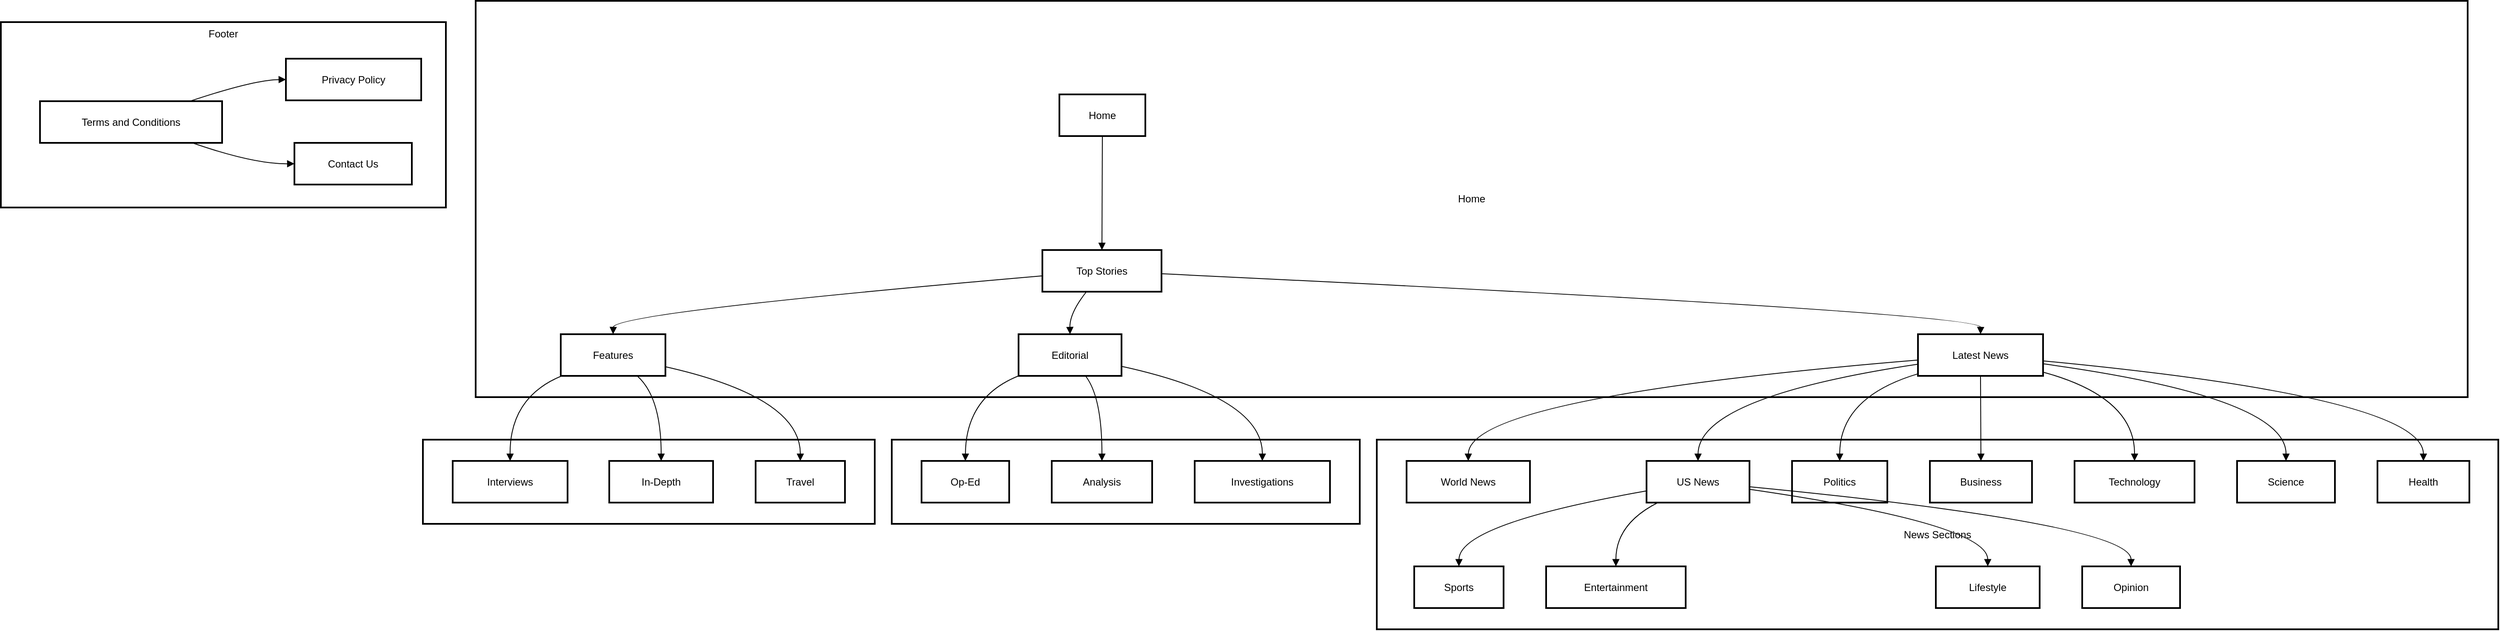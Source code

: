 <mxfile version="25.0.1">
  <diagram name="Page-1" id="u-lcTgtPwTD9HsoGLBek">
    <mxGraphModel>
      <root>
        <mxCell id="0" />
        <mxCell id="1" parent="0" />
        <mxCell id="2" value="Footer" style="whiteSpace=wrap;strokeWidth=2;verticalAlign=top;" vertex="1" parent="1">
          <mxGeometry x="8" y="33" width="523" height="218" as="geometry" />
        </mxCell>
        <mxCell id="3" value="Terms and Conditions" style="whiteSpace=wrap;strokeWidth=2;" vertex="1" parent="2">
          <mxGeometry x="46" y="93" width="214" height="49" as="geometry" />
        </mxCell>
        <mxCell id="4" value="Privacy Policy" style="whiteSpace=wrap;strokeWidth=2;" vertex="1" parent="2">
          <mxGeometry x="335" y="43" width="159" height="49" as="geometry" />
        </mxCell>
        <mxCell id="5" value="Contact Us" style="whiteSpace=wrap;strokeWidth=2;" vertex="1" parent="2">
          <mxGeometry x="345" y="142" width="138" height="49" as="geometry" />
        </mxCell>
        <mxCell id="6" value="" style="curved=1;startArrow=none;endArrow=block;exitX=0.83;exitY=-0.01;entryX=0;entryY=0.5;" edge="1" parent="2" source="3" target="4">
          <mxGeometry relative="1" as="geometry">
            <Array as="points">
              <mxPoint x="297" y="68" />
            </Array>
          </mxGeometry>
        </mxCell>
        <mxCell id="7" value="" style="curved=1;startArrow=none;endArrow=block;exitX=0.83;exitY=0.99;entryX=0;entryY=0.5;" edge="1" parent="2" source="3" target="5">
          <mxGeometry relative="1" as="geometry">
            <Array as="points">
              <mxPoint x="297" y="167" />
            </Array>
          </mxGeometry>
        </mxCell>
        <mxCell id="8" value="Features" style="whiteSpace=wrap;strokeWidth=2;" vertex="1" parent="1">
          <mxGeometry x="504" y="524" width="531" height="99" as="geometry" />
        </mxCell>
        <mxCell id="9" value="Editorial" style="whiteSpace=wrap;strokeWidth=2;" vertex="1" parent="1">
          <mxGeometry x="1055" y="524" width="550" height="99" as="geometry" />
        </mxCell>
        <mxCell id="10" value="News Sections" style="whiteSpace=wrap;strokeWidth=2;" vertex="1" parent="1">
          <mxGeometry x="1625" y="524" width="1318" height="223" as="geometry" />
        </mxCell>
        <mxCell id="11" value="Home" style="whiteSpace=wrap;strokeWidth=2;" vertex="1" parent="1">
          <mxGeometry x="566" y="8" width="2341" height="466" as="geometry" />
        </mxCell>
        <mxCell id="12" value="Home" style="whiteSpace=wrap;strokeWidth=2;" vertex="1" parent="1">
          <mxGeometry x="1252" y="118" width="101" height="49" as="geometry" />
        </mxCell>
        <mxCell id="13" value="Top Stories" style="whiteSpace=wrap;strokeWidth=2;" vertex="1" parent="1">
          <mxGeometry x="1232" y="301" width="140" height="49" as="geometry" />
        </mxCell>
        <mxCell id="14" value="Latest News" style="whiteSpace=wrap;strokeWidth=2;" vertex="1" parent="1">
          <mxGeometry x="2261" y="400" width="147" height="49" as="geometry" />
        </mxCell>
        <mxCell id="15" value="Editorial" style="whiteSpace=wrap;strokeWidth=2;" vertex="1" parent="1">
          <mxGeometry x="1204" y="400" width="121" height="49" as="geometry" />
        </mxCell>
        <mxCell id="16" value="Features" style="whiteSpace=wrap;strokeWidth=2;" vertex="1" parent="1">
          <mxGeometry x="666" y="400" width="123" height="49" as="geometry" />
        </mxCell>
        <mxCell id="17" value="World News" style="whiteSpace=wrap;strokeWidth=2;" vertex="1" parent="1">
          <mxGeometry x="1660" y="549" width="145" height="49" as="geometry" />
        </mxCell>
        <mxCell id="18" value="US News" style="whiteSpace=wrap;strokeWidth=2;" vertex="1" parent="1">
          <mxGeometry x="1942" y="549" width="121" height="49" as="geometry" />
        </mxCell>
        <mxCell id="19" value="Politics" style="whiteSpace=wrap;strokeWidth=2;" vertex="1" parent="1">
          <mxGeometry x="2113" y="549" width="112" height="49" as="geometry" />
        </mxCell>
        <mxCell id="20" value="Business" style="whiteSpace=wrap;strokeWidth=2;" vertex="1" parent="1">
          <mxGeometry x="2275" y="549" width="120" height="49" as="geometry" />
        </mxCell>
        <mxCell id="21" value="Technology" style="whiteSpace=wrap;strokeWidth=2;" vertex="1" parent="1">
          <mxGeometry x="2445" y="549" width="141" height="49" as="geometry" />
        </mxCell>
        <mxCell id="22" value="Science" style="whiteSpace=wrap;strokeWidth=2;" vertex="1" parent="1">
          <mxGeometry x="2636" y="549" width="115" height="49" as="geometry" />
        </mxCell>
        <mxCell id="23" value="Health" style="whiteSpace=wrap;strokeWidth=2;" vertex="1" parent="1">
          <mxGeometry x="2801" y="549" width="108" height="49" as="geometry" />
        </mxCell>
        <mxCell id="24" value="Sports" style="whiteSpace=wrap;strokeWidth=2;" vertex="1" parent="1">
          <mxGeometry x="1669" y="673" width="105" height="49" as="geometry" />
        </mxCell>
        <mxCell id="25" value="Entertainment" style="whiteSpace=wrap;strokeWidth=2;" vertex="1" parent="1">
          <mxGeometry x="1824" y="673" width="164" height="49" as="geometry" />
        </mxCell>
        <mxCell id="26" value="Lifestyle" style="whiteSpace=wrap;strokeWidth=2;" vertex="1" parent="1">
          <mxGeometry x="2282" y="673" width="122" height="49" as="geometry" />
        </mxCell>
        <mxCell id="27" value="Opinion" style="whiteSpace=wrap;strokeWidth=2;" vertex="1" parent="1">
          <mxGeometry x="2454" y="673" width="115" height="49" as="geometry" />
        </mxCell>
        <mxCell id="28" value="Op-Ed" style="whiteSpace=wrap;strokeWidth=2;" vertex="1" parent="1">
          <mxGeometry x="1090" y="549" width="103" height="49" as="geometry" />
        </mxCell>
        <mxCell id="29" value="Analysis" style="whiteSpace=wrap;strokeWidth=2;" vertex="1" parent="1">
          <mxGeometry x="1243" y="549" width="118" height="49" as="geometry" />
        </mxCell>
        <mxCell id="30" value="Investigations" style="whiteSpace=wrap;strokeWidth=2;" vertex="1" parent="1">
          <mxGeometry x="1411" y="549" width="159" height="49" as="geometry" />
        </mxCell>
        <mxCell id="31" value="Interviews" style="whiteSpace=wrap;strokeWidth=2;" vertex="1" parent="1">
          <mxGeometry x="539" y="549" width="135" height="49" as="geometry" />
        </mxCell>
        <mxCell id="32" value="In-Depth" style="whiteSpace=wrap;strokeWidth=2;" vertex="1" parent="1">
          <mxGeometry x="723" y="549" width="122" height="49" as="geometry" />
        </mxCell>
        <mxCell id="33" value="Travel" style="whiteSpace=wrap;strokeWidth=2;" vertex="1" parent="1">
          <mxGeometry x="895" y="549" width="105" height="49" as="geometry" />
        </mxCell>
        <mxCell id="34" value="" style="curved=1;startArrow=none;endArrow=block;exitX=0.5;exitY=0.99;entryX=0.5;entryY=0;" edge="1" parent="1" source="12" target="13">
          <mxGeometry relative="1" as="geometry">
            <Array as="points" />
          </mxGeometry>
        </mxCell>
        <mxCell id="35" value="" style="curved=1;startArrow=none;endArrow=block;exitX=1;exitY=0.57;entryX=0.5;entryY=0;" edge="1" parent="1" source="13" target="14">
          <mxGeometry relative="1" as="geometry">
            <Array as="points">
              <mxPoint x="2335" y="375" />
            </Array>
          </mxGeometry>
        </mxCell>
        <mxCell id="36" value="" style="curved=1;startArrow=none;endArrow=block;exitX=0.37;exitY=1;entryX=0.5;entryY=0;" edge="1" parent="1" source="13" target="15">
          <mxGeometry relative="1" as="geometry">
            <Array as="points">
              <mxPoint x="1264" y="375" />
            </Array>
          </mxGeometry>
        </mxCell>
        <mxCell id="37" value="" style="curved=1;startArrow=none;endArrow=block;exitX=0;exitY=0.62;entryX=0.5;entryY=0;" edge="1" parent="1" source="13" target="16">
          <mxGeometry relative="1" as="geometry">
            <Array as="points">
              <mxPoint x="728" y="375" />
            </Array>
          </mxGeometry>
        </mxCell>
        <mxCell id="38" value="" style="curved=1;startArrow=none;endArrow=block;exitX=0;exitY=0.62;entryX=0.5;entryY=0;" edge="1" parent="1" source="14" target="17">
          <mxGeometry relative="1" as="geometry">
            <Array as="points">
              <mxPoint x="1733" y="474" />
            </Array>
          </mxGeometry>
        </mxCell>
        <mxCell id="39" value="" style="curved=1;startArrow=none;endArrow=block;exitX=0;exitY=0.72;entryX=0.5;entryY=0;" edge="1" parent="1" source="14" target="18">
          <mxGeometry relative="1" as="geometry">
            <Array as="points">
              <mxPoint x="2003" y="474" />
            </Array>
          </mxGeometry>
        </mxCell>
        <mxCell id="40" value="" style="curved=1;startArrow=none;endArrow=block;exitX=0;exitY=0.95;entryX=0.5;entryY=0;" edge="1" parent="1" source="14" target="19">
          <mxGeometry relative="1" as="geometry">
            <Array as="points">
              <mxPoint x="2169" y="474" />
            </Array>
          </mxGeometry>
        </mxCell>
        <mxCell id="41" value="" style="curved=1;startArrow=none;endArrow=block;exitX=0.5;exitY=1;entryX=0.5;entryY=0;" edge="1" parent="1" source="14" target="20">
          <mxGeometry relative="1" as="geometry">
            <Array as="points" />
          </mxGeometry>
        </mxCell>
        <mxCell id="42" value="" style="curved=1;startArrow=none;endArrow=block;exitX=1;exitY=0.91;entryX=0.5;entryY=0;" edge="1" parent="1" source="14" target="21">
          <mxGeometry relative="1" as="geometry">
            <Array as="points">
              <mxPoint x="2516" y="474" />
            </Array>
          </mxGeometry>
        </mxCell>
        <mxCell id="43" value="" style="curved=1;startArrow=none;endArrow=block;exitX=1;exitY=0.71;entryX=0.5;entryY=0;" edge="1" parent="1" source="14" target="22">
          <mxGeometry relative="1" as="geometry">
            <Array as="points">
              <mxPoint x="2694" y="474" />
            </Array>
          </mxGeometry>
        </mxCell>
        <mxCell id="44" value="" style="curved=1;startArrow=none;endArrow=block;exitX=1;exitY=0.64;entryX=0.5;entryY=0;" edge="1" parent="1" source="14" target="23">
          <mxGeometry relative="1" as="geometry">
            <Array as="points">
              <mxPoint x="2855" y="474" />
            </Array>
          </mxGeometry>
        </mxCell>
        <mxCell id="45" value="" style="curved=1;startArrow=none;endArrow=block;exitX=0;exitY=0.72;entryX=0.5;entryY=0;" edge="1" parent="1" source="18" target="24">
          <mxGeometry relative="1" as="geometry">
            <Array as="points">
              <mxPoint x="1722" y="623" />
            </Array>
          </mxGeometry>
        </mxCell>
        <mxCell id="46" value="" style="curved=1;startArrow=none;endArrow=block;exitX=0.11;exitY=1;entryX=0.5;entryY=0;" edge="1" parent="1" source="18" target="25">
          <mxGeometry relative="1" as="geometry">
            <Array as="points">
              <mxPoint x="1906" y="623" />
            </Array>
          </mxGeometry>
        </mxCell>
        <mxCell id="47" value="" style="curved=1;startArrow=none;endArrow=block;exitX=1;exitY=0.68;entryX=0.5;entryY=0;" edge="1" parent="1" source="18" target="26">
          <mxGeometry relative="1" as="geometry">
            <Array as="points">
              <mxPoint x="2343" y="623" />
            </Array>
          </mxGeometry>
        </mxCell>
        <mxCell id="48" value="" style="curved=1;startArrow=none;endArrow=block;exitX=1;exitY=0.62;entryX=0.5;entryY=0;" edge="1" parent="1" source="18" target="27">
          <mxGeometry relative="1" as="geometry">
            <Array as="points">
              <mxPoint x="2511" y="623" />
            </Array>
          </mxGeometry>
        </mxCell>
        <mxCell id="49" value="" style="curved=1;startArrow=none;endArrow=block;exitX=0;exitY=1;entryX=0.5;entryY=0;" edge="1" parent="1" source="15" target="28">
          <mxGeometry relative="1" as="geometry">
            <Array as="points">
              <mxPoint x="1142" y="474" />
            </Array>
          </mxGeometry>
        </mxCell>
        <mxCell id="50" value="" style="curved=1;startArrow=none;endArrow=block;exitX=0.65;exitY=1;entryX=0.5;entryY=0;" edge="1" parent="1" source="15" target="29">
          <mxGeometry relative="1" as="geometry">
            <Array as="points">
              <mxPoint x="1302" y="474" />
            </Array>
          </mxGeometry>
        </mxCell>
        <mxCell id="51" value="" style="curved=1;startArrow=none;endArrow=block;exitX=1;exitY=0.77;entryX=0.5;entryY=0;" edge="1" parent="1" source="15" target="30">
          <mxGeometry relative="1" as="geometry">
            <Array as="points">
              <mxPoint x="1491" y="474" />
            </Array>
          </mxGeometry>
        </mxCell>
        <mxCell id="52" value="" style="curved=1;startArrow=none;endArrow=block;exitX=0.01;exitY=1;entryX=0.5;entryY=0;" edge="1" parent="1" source="16" target="31">
          <mxGeometry relative="1" as="geometry">
            <Array as="points">
              <mxPoint x="606" y="474" />
            </Array>
          </mxGeometry>
        </mxCell>
        <mxCell id="53" value="" style="curved=1;startArrow=none;endArrow=block;exitX=0.73;exitY=1;entryX=0.5;entryY=0;" edge="1" parent="1" source="16" target="32">
          <mxGeometry relative="1" as="geometry">
            <Array as="points">
              <mxPoint x="784" y="474" />
            </Array>
          </mxGeometry>
        </mxCell>
        <mxCell id="54" value="" style="curved=1;startArrow=none;endArrow=block;exitX=1;exitY=0.78;entryX=0.5;entryY=0;" edge="1" parent="1" source="16" target="33">
          <mxGeometry relative="1" as="geometry">
            <Array as="points">
              <mxPoint x="948" y="474" />
            </Array>
          </mxGeometry>
        </mxCell>
      </root>
    </mxGraphModel>
  </diagram>
</mxfile>
